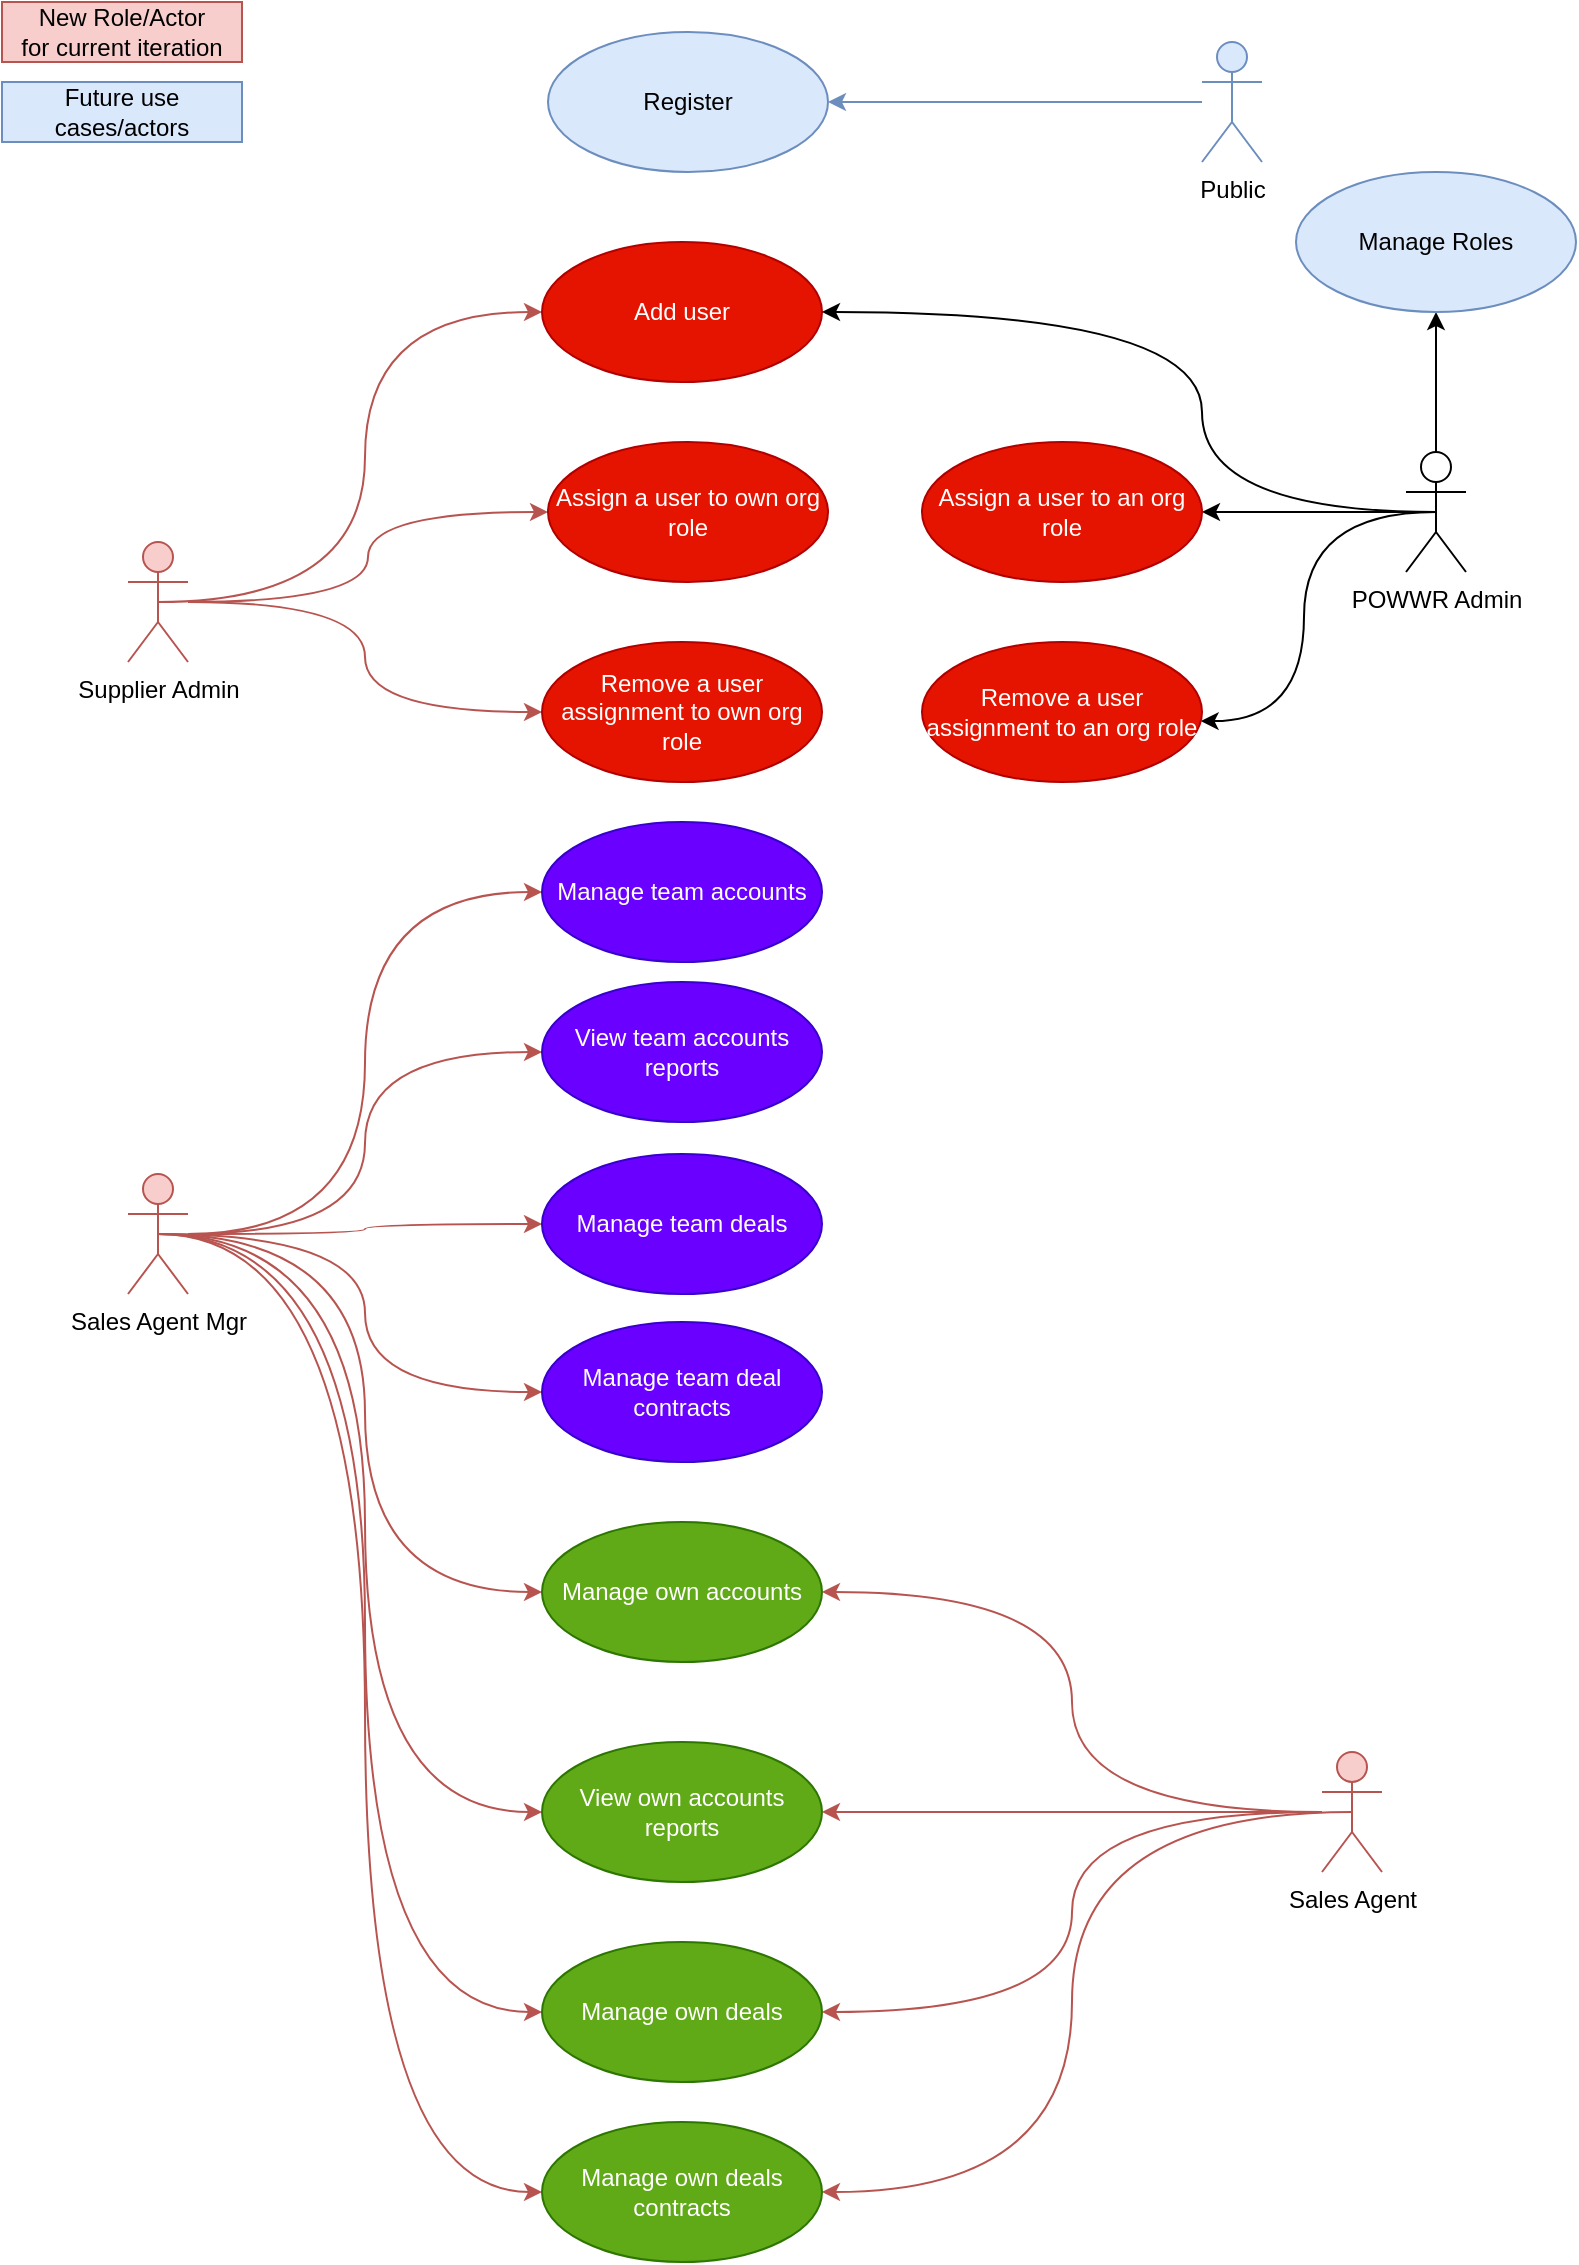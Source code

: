 <mxfile version="17.4.6" type="github">
  <diagram id="OdRuLCtFch298ZFKInq0" name="Page-1">
    <mxGraphModel dx="1393" dy="905" grid="1" gridSize="10" guides="1" tooltips="1" connect="1" arrows="1" fold="1" page="1" pageScale="1" pageWidth="827" pageHeight="1169" math="0" shadow="0">
      <root>
        <mxCell id="0" />
        <mxCell id="1" parent="0" />
        <mxCell id="6BC93X7g_cZap1g4WeOE-8" style="edgeStyle=orthogonalEdgeStyle;rounded=0;orthogonalLoop=1;jettySize=auto;html=1;curved=1;fillColor=#f8cecc;strokeColor=#b85450;" edge="1" parent="1" source="6BC93X7g_cZap1g4WeOE-3" target="6BC93X7g_cZap1g4WeOE-5">
          <mxGeometry relative="1" as="geometry" />
        </mxCell>
        <mxCell id="6BC93X7g_cZap1g4WeOE-9" style="edgeStyle=orthogonalEdgeStyle;rounded=0;orthogonalLoop=1;jettySize=auto;html=1;curved=1;fillColor=#f8cecc;strokeColor=#b85450;" edge="1" parent="1" source="6BC93X7g_cZap1g4WeOE-3" target="6BC93X7g_cZap1g4WeOE-6">
          <mxGeometry relative="1" as="geometry">
            <mxPoint x="283.0" y="315.034" as="targetPoint" />
          </mxGeometry>
        </mxCell>
        <mxCell id="6BC93X7g_cZap1g4WeOE-31" style="edgeStyle=orthogonalEdgeStyle;curved=1;rounded=0;orthogonalLoop=1;jettySize=auto;html=1;exitX=0.5;exitY=0.5;exitDx=0;exitDy=0;exitPerimeter=0;entryX=0;entryY=0.5;entryDx=0;entryDy=0;fillColor=#f8cecc;strokeColor=#b85450;" edge="1" parent="1" source="6BC93X7g_cZap1g4WeOE-3" target="6BC93X7g_cZap1g4WeOE-4">
          <mxGeometry relative="1" as="geometry" />
        </mxCell>
        <mxCell id="6BC93X7g_cZap1g4WeOE-3" value="Supplier Admin" style="shape=umlActor;verticalLabelPosition=bottom;verticalAlign=top;html=1;outlineConnect=0;fillColor=#f8cecc;strokeColor=#b85450;" vertex="1" parent="1">
          <mxGeometry x="76" y="280" width="30" height="60" as="geometry" />
        </mxCell>
        <mxCell id="6BC93X7g_cZap1g4WeOE-4" value="Add user" style="ellipse;whiteSpace=wrap;html=1;fillColor=#e51400;strokeColor=#B20000;fontColor=#ffffff;" vertex="1" parent="1">
          <mxGeometry x="283" y="130" width="140" height="70" as="geometry" />
        </mxCell>
        <mxCell id="6BC93X7g_cZap1g4WeOE-5" value="Assign a user to own org role" style="ellipse;whiteSpace=wrap;html=1;fillColor=#e51400;strokeColor=#B20000;fontColor=#ffffff;" vertex="1" parent="1">
          <mxGeometry x="286" y="230" width="140" height="70" as="geometry" />
        </mxCell>
        <mxCell id="6BC93X7g_cZap1g4WeOE-6" value="Remove a user assignment to own org role" style="ellipse;whiteSpace=wrap;html=1;fillColor=#e51400;strokeColor=#B20000;fontColor=#ffffff;" vertex="1" parent="1">
          <mxGeometry x="283" y="330" width="140" height="70" as="geometry" />
        </mxCell>
        <mxCell id="6BC93X7g_cZap1g4WeOE-10" style="edgeStyle=orthogonalEdgeStyle;rounded=0;orthogonalLoop=1;jettySize=auto;html=1;entryX=0;entryY=0.5;entryDx=0;entryDy=0;curved=1;fillColor=#f8cecc;strokeColor=#b85450;" edge="1" parent="1" source="6BC93X7g_cZap1g4WeOE-13" target="6BC93X7g_cZap1g4WeOE-14">
          <mxGeometry relative="1" as="geometry" />
        </mxCell>
        <mxCell id="6BC93X7g_cZap1g4WeOE-11" style="edgeStyle=orthogonalEdgeStyle;rounded=0;orthogonalLoop=1;jettySize=auto;html=1;curved=1;entryX=0;entryY=0.5;entryDx=0;entryDy=0;fillColor=#f8cecc;strokeColor=#b85450;" edge="1" parent="1" source="6BC93X7g_cZap1g4WeOE-13" target="6BC93X7g_cZap1g4WeOE-15">
          <mxGeometry relative="1" as="geometry" />
        </mxCell>
        <mxCell id="6BC93X7g_cZap1g4WeOE-12" style="edgeStyle=orthogonalEdgeStyle;rounded=0;orthogonalLoop=1;jettySize=auto;html=1;curved=1;fillColor=#f8cecc;strokeColor=#b85450;" edge="1" parent="1" source="6BC93X7g_cZap1g4WeOE-13" target="6BC93X7g_cZap1g4WeOE-16">
          <mxGeometry relative="1" as="geometry" />
        </mxCell>
        <mxCell id="6BC93X7g_cZap1g4WeOE-27" style="edgeStyle=orthogonalEdgeStyle;curved=1;rounded=0;orthogonalLoop=1;jettySize=auto;html=1;exitX=0.5;exitY=0.5;exitDx=0;exitDy=0;exitPerimeter=0;entryX=0;entryY=0.5;entryDx=0;entryDy=0;fillColor=#f8cecc;strokeColor=#b85450;" edge="1" parent="1" source="6BC93X7g_cZap1g4WeOE-13" target="6BC93X7g_cZap1g4WeOE-17">
          <mxGeometry relative="1" as="geometry" />
        </mxCell>
        <mxCell id="6BC93X7g_cZap1g4WeOE-28" style="edgeStyle=orthogonalEdgeStyle;curved=1;rounded=0;orthogonalLoop=1;jettySize=auto;html=1;exitX=0.5;exitY=0.5;exitDx=0;exitDy=0;exitPerimeter=0;entryX=0;entryY=0.5;entryDx=0;entryDy=0;fillColor=#f8cecc;strokeColor=#b85450;" edge="1" parent="1" source="6BC93X7g_cZap1g4WeOE-13" target="6BC93X7g_cZap1g4WeOE-18">
          <mxGeometry relative="1" as="geometry" />
        </mxCell>
        <mxCell id="6BC93X7g_cZap1g4WeOE-29" style="edgeStyle=orthogonalEdgeStyle;curved=1;rounded=0;orthogonalLoop=1;jettySize=auto;html=1;exitX=0.5;exitY=0.5;exitDx=0;exitDy=0;exitPerimeter=0;entryX=0;entryY=0.5;entryDx=0;entryDy=0;fillColor=#f8cecc;strokeColor=#b85450;" edge="1" parent="1" source="6BC93X7g_cZap1g4WeOE-13" target="6BC93X7g_cZap1g4WeOE-19">
          <mxGeometry relative="1" as="geometry" />
        </mxCell>
        <mxCell id="6BC93X7g_cZap1g4WeOE-38" style="edgeStyle=orthogonalEdgeStyle;curved=1;rounded=0;orthogonalLoop=1;jettySize=auto;html=1;exitX=0.5;exitY=0.5;exitDx=0;exitDy=0;exitPerimeter=0;entryX=0;entryY=0.5;entryDx=0;entryDy=0;fillColor=#f8cecc;strokeColor=#b85450;" edge="1" parent="1" source="6BC93X7g_cZap1g4WeOE-13" target="6BC93X7g_cZap1g4WeOE-36">
          <mxGeometry relative="1" as="geometry" />
        </mxCell>
        <mxCell id="6BC93X7g_cZap1g4WeOE-42" style="edgeStyle=orthogonalEdgeStyle;curved=1;rounded=0;orthogonalLoop=1;jettySize=auto;html=1;exitX=0.5;exitY=0.5;exitDx=0;exitDy=0;exitPerimeter=0;entryX=0;entryY=0.5;entryDx=0;entryDy=0;fillColor=#f8cecc;strokeColor=#b85450;" edge="1" parent="1" source="6BC93X7g_cZap1g4WeOE-13" target="6BC93X7g_cZap1g4WeOE-39">
          <mxGeometry relative="1" as="geometry" />
        </mxCell>
        <mxCell id="6BC93X7g_cZap1g4WeOE-13" value="Sales Agent Mgr" style="shape=umlActor;verticalLabelPosition=bottom;verticalAlign=top;html=1;outlineConnect=0;fillColor=#f8cecc;strokeColor=#b85450;" vertex="1" parent="1">
          <mxGeometry x="76" y="596" width="30" height="60" as="geometry" />
        </mxCell>
        <mxCell id="6BC93X7g_cZap1g4WeOE-14" value="Manage team accounts" style="ellipse;whiteSpace=wrap;html=1;fillColor=#6a00ff;strokeColor=#3700CC;fontColor=#ffffff;" vertex="1" parent="1">
          <mxGeometry x="283" y="420" width="140" height="70" as="geometry" />
        </mxCell>
        <mxCell id="6BC93X7g_cZap1g4WeOE-15" value="&lt;span&gt;View team accounts reports&lt;/span&gt;" style="ellipse;whiteSpace=wrap;html=1;fillColor=#6a00ff;strokeColor=#3700CC;fontColor=#ffffff;" vertex="1" parent="1">
          <mxGeometry x="283" y="500" width="140" height="70" as="geometry" />
        </mxCell>
        <mxCell id="6BC93X7g_cZap1g4WeOE-16" value="Manage team deals" style="ellipse;whiteSpace=wrap;html=1;fillColor=#6a00ff;strokeColor=#3700CC;fontColor=#ffffff;" vertex="1" parent="1">
          <mxGeometry x="283" y="586" width="140" height="70" as="geometry" />
        </mxCell>
        <mxCell id="6BC93X7g_cZap1g4WeOE-17" value="Manage own accounts" style="ellipse;whiteSpace=wrap;html=1;fillColor=#60a917;strokeColor=#2D7600;fontColor=#ffffff;" vertex="1" parent="1">
          <mxGeometry x="283" y="770" width="140" height="70" as="geometry" />
        </mxCell>
        <mxCell id="6BC93X7g_cZap1g4WeOE-18" value="View own accounts reports" style="ellipse;whiteSpace=wrap;html=1;fillColor=#60a917;strokeColor=#2D7600;fontColor=#ffffff;" vertex="1" parent="1">
          <mxGeometry x="283" y="880" width="140" height="70" as="geometry" />
        </mxCell>
        <mxCell id="6BC93X7g_cZap1g4WeOE-19" value="Manage own deals" style="ellipse;whiteSpace=wrap;html=1;fillColor=#60a917;strokeColor=#2D7600;fontColor=#ffffff;" vertex="1" parent="1">
          <mxGeometry x="283" y="980" width="140" height="70" as="geometry" />
        </mxCell>
        <mxCell id="6BC93X7g_cZap1g4WeOE-22" style="edgeStyle=orthogonalEdgeStyle;curved=1;rounded=0;orthogonalLoop=1;jettySize=auto;html=1;fillColor=#dae8fc;strokeColor=#6c8ebf;" edge="1" parent="1" source="6BC93X7g_cZap1g4WeOE-20" target="6BC93X7g_cZap1g4WeOE-21">
          <mxGeometry relative="1" as="geometry" />
        </mxCell>
        <mxCell id="6BC93X7g_cZap1g4WeOE-20" value="Public" style="shape=umlActor;verticalLabelPosition=bottom;verticalAlign=top;html=1;outlineConnect=0;fillColor=#dae8fc;strokeColor=#6c8ebf;" vertex="1" parent="1">
          <mxGeometry x="613" y="30" width="30" height="60" as="geometry" />
        </mxCell>
        <mxCell id="6BC93X7g_cZap1g4WeOE-21" value="Register" style="ellipse;whiteSpace=wrap;html=1;fillColor=#dae8fc;strokeColor=#6c8ebf;" vertex="1" parent="1">
          <mxGeometry x="286" y="25" width="140" height="70" as="geometry" />
        </mxCell>
        <mxCell id="6BC93X7g_cZap1g4WeOE-24" style="edgeStyle=orthogonalEdgeStyle;curved=1;rounded=0;orthogonalLoop=1;jettySize=auto;html=1;entryX=1;entryY=0.5;entryDx=0;entryDy=0;fillColor=#f8cecc;strokeColor=#b85450;" edge="1" parent="1" source="6BC93X7g_cZap1g4WeOE-23" target="6BC93X7g_cZap1g4WeOE-18">
          <mxGeometry relative="1" as="geometry" />
        </mxCell>
        <mxCell id="6BC93X7g_cZap1g4WeOE-25" style="edgeStyle=orthogonalEdgeStyle;curved=1;rounded=0;orthogonalLoop=1;jettySize=auto;html=1;entryX=1;entryY=0.5;entryDx=0;entryDy=0;fillColor=#f8cecc;strokeColor=#b85450;" edge="1" parent="1" source="6BC93X7g_cZap1g4WeOE-23" target="6BC93X7g_cZap1g4WeOE-17">
          <mxGeometry relative="1" as="geometry" />
        </mxCell>
        <mxCell id="6BC93X7g_cZap1g4WeOE-26" style="edgeStyle=orthogonalEdgeStyle;curved=1;rounded=0;orthogonalLoop=1;jettySize=auto;html=1;entryX=1;entryY=0.5;entryDx=0;entryDy=0;fillColor=#f8cecc;strokeColor=#b85450;" edge="1" parent="1" source="6BC93X7g_cZap1g4WeOE-23" target="6BC93X7g_cZap1g4WeOE-19">
          <mxGeometry relative="1" as="geometry" />
        </mxCell>
        <mxCell id="6BC93X7g_cZap1g4WeOE-37" style="edgeStyle=orthogonalEdgeStyle;curved=1;rounded=0;orthogonalLoop=1;jettySize=auto;html=1;exitX=0.5;exitY=0.5;exitDx=0;exitDy=0;exitPerimeter=0;entryX=1;entryY=0.5;entryDx=0;entryDy=0;fillColor=#f8cecc;strokeColor=#b85450;" edge="1" parent="1" source="6BC93X7g_cZap1g4WeOE-23" target="6BC93X7g_cZap1g4WeOE-36">
          <mxGeometry relative="1" as="geometry" />
        </mxCell>
        <mxCell id="6BC93X7g_cZap1g4WeOE-23" value="Sales Agent" style="shape=umlActor;verticalLabelPosition=bottom;verticalAlign=top;html=1;outlineConnect=0;fillColor=#f8cecc;strokeColor=#b85450;" vertex="1" parent="1">
          <mxGeometry x="673" y="885" width="30" height="60" as="geometry" />
        </mxCell>
        <mxCell id="6BC93X7g_cZap1g4WeOE-36" value="Manage own deals contracts" style="ellipse;whiteSpace=wrap;html=1;fillColor=#60a917;strokeColor=#2D7600;fontColor=#ffffff;" vertex="1" parent="1">
          <mxGeometry x="283" y="1070" width="140" height="70" as="geometry" />
        </mxCell>
        <mxCell id="6BC93X7g_cZap1g4WeOE-39" value="Manage team deal contracts" style="ellipse;whiteSpace=wrap;html=1;fillColor=#6a00ff;strokeColor=#3700CC;fontColor=#ffffff;" vertex="1" parent="1">
          <mxGeometry x="283" y="670" width="140" height="70" as="geometry" />
        </mxCell>
        <mxCell id="6BC93X7g_cZap1g4WeOE-43" style="edgeStyle=orthogonalEdgeStyle;curved=1;rounded=0;orthogonalLoop=1;jettySize=auto;html=1;exitX=0.5;exitY=0.5;exitDx=0;exitDy=0;exitPerimeter=0;" edge="1" parent="1" source="6BC93X7g_cZap1g4WeOE-46" target="6BC93X7g_cZap1g4WeOE-49">
          <mxGeometry relative="1" as="geometry" />
        </mxCell>
        <mxCell id="6BC93X7g_cZap1g4WeOE-44" style="edgeStyle=orthogonalEdgeStyle;curved=1;rounded=0;orthogonalLoop=1;jettySize=auto;html=1;exitX=0.5;exitY=0.5;exitDx=0;exitDy=0;exitPerimeter=0;entryX=0.995;entryY=0.565;entryDx=0;entryDy=0;entryPerimeter=0;" edge="1" parent="1" source="6BC93X7g_cZap1g4WeOE-46" target="6BC93X7g_cZap1g4WeOE-50">
          <mxGeometry relative="1" as="geometry" />
        </mxCell>
        <mxCell id="6BC93X7g_cZap1g4WeOE-45" style="edgeStyle=orthogonalEdgeStyle;curved=1;rounded=0;orthogonalLoop=1;jettySize=auto;html=1;" edge="1" parent="1" source="6BC93X7g_cZap1g4WeOE-46" target="6BC93X7g_cZap1g4WeOE-51">
          <mxGeometry relative="1" as="geometry" />
        </mxCell>
        <mxCell id="6BC93X7g_cZap1g4WeOE-46" value="POWWR Admin" style="shape=umlActor;verticalLabelPosition=bottom;verticalAlign=top;html=1;outlineConnect=0;" vertex="1" parent="1">
          <mxGeometry x="715" y="235" width="30" height="60" as="geometry" />
        </mxCell>
        <mxCell id="6BC93X7g_cZap1g4WeOE-47" style="edgeStyle=orthogonalEdgeStyle;rounded=0;orthogonalLoop=1;jettySize=auto;html=1;entryX=1;entryY=0.5;entryDx=0;entryDy=0;curved=1;exitX=0.5;exitY=0.5;exitDx=0;exitDy=0;exitPerimeter=0;" edge="1" parent="1" source="6BC93X7g_cZap1g4WeOE-46" target="6BC93X7g_cZap1g4WeOE-4">
          <mxGeometry relative="1" as="geometry">
            <mxPoint x="943" y="300" as="sourcePoint" />
            <mxPoint x="693" y="165" as="targetPoint" />
            <Array as="points">
              <mxPoint x="613" y="265" />
              <mxPoint x="613" y="165" />
            </Array>
          </mxGeometry>
        </mxCell>
        <mxCell id="6BC93X7g_cZap1g4WeOE-49" value="Assign a user to an org role" style="ellipse;whiteSpace=wrap;html=1;fillColor=#e51400;strokeColor=#B20000;fontColor=#ffffff;" vertex="1" parent="1">
          <mxGeometry x="473" y="230" width="140" height="70" as="geometry" />
        </mxCell>
        <mxCell id="6BC93X7g_cZap1g4WeOE-50" value="Remove a user assignment to an org role" style="ellipse;whiteSpace=wrap;html=1;fillColor=#e51400;strokeColor=#B20000;fontColor=#ffffff;" vertex="1" parent="1">
          <mxGeometry x="473" y="330" width="140" height="70" as="geometry" />
        </mxCell>
        <mxCell id="6BC93X7g_cZap1g4WeOE-51" value="Manage Roles" style="ellipse;whiteSpace=wrap;html=1;fillColor=#dae8fc;strokeColor=#6c8ebf;" vertex="1" parent="1">
          <mxGeometry x="660" y="95" width="140" height="70" as="geometry" />
        </mxCell>
        <mxCell id="6BC93X7g_cZap1g4WeOE-52" value="New Role/Actor&lt;br&gt;for current iteration" style="rounded=0;whiteSpace=wrap;html=1;fillColor=#f8cecc;strokeColor=#b85450;" vertex="1" parent="1">
          <mxGeometry x="13" y="10" width="120" height="30" as="geometry" />
        </mxCell>
        <mxCell id="6BC93X7g_cZap1g4WeOE-53" value="Future use cases/actors" style="rounded=0;whiteSpace=wrap;html=1;fillColor=#dae8fc;strokeColor=#6c8ebf;" vertex="1" parent="1">
          <mxGeometry x="13" y="50" width="120" height="30" as="geometry" />
        </mxCell>
      </root>
    </mxGraphModel>
  </diagram>
</mxfile>
